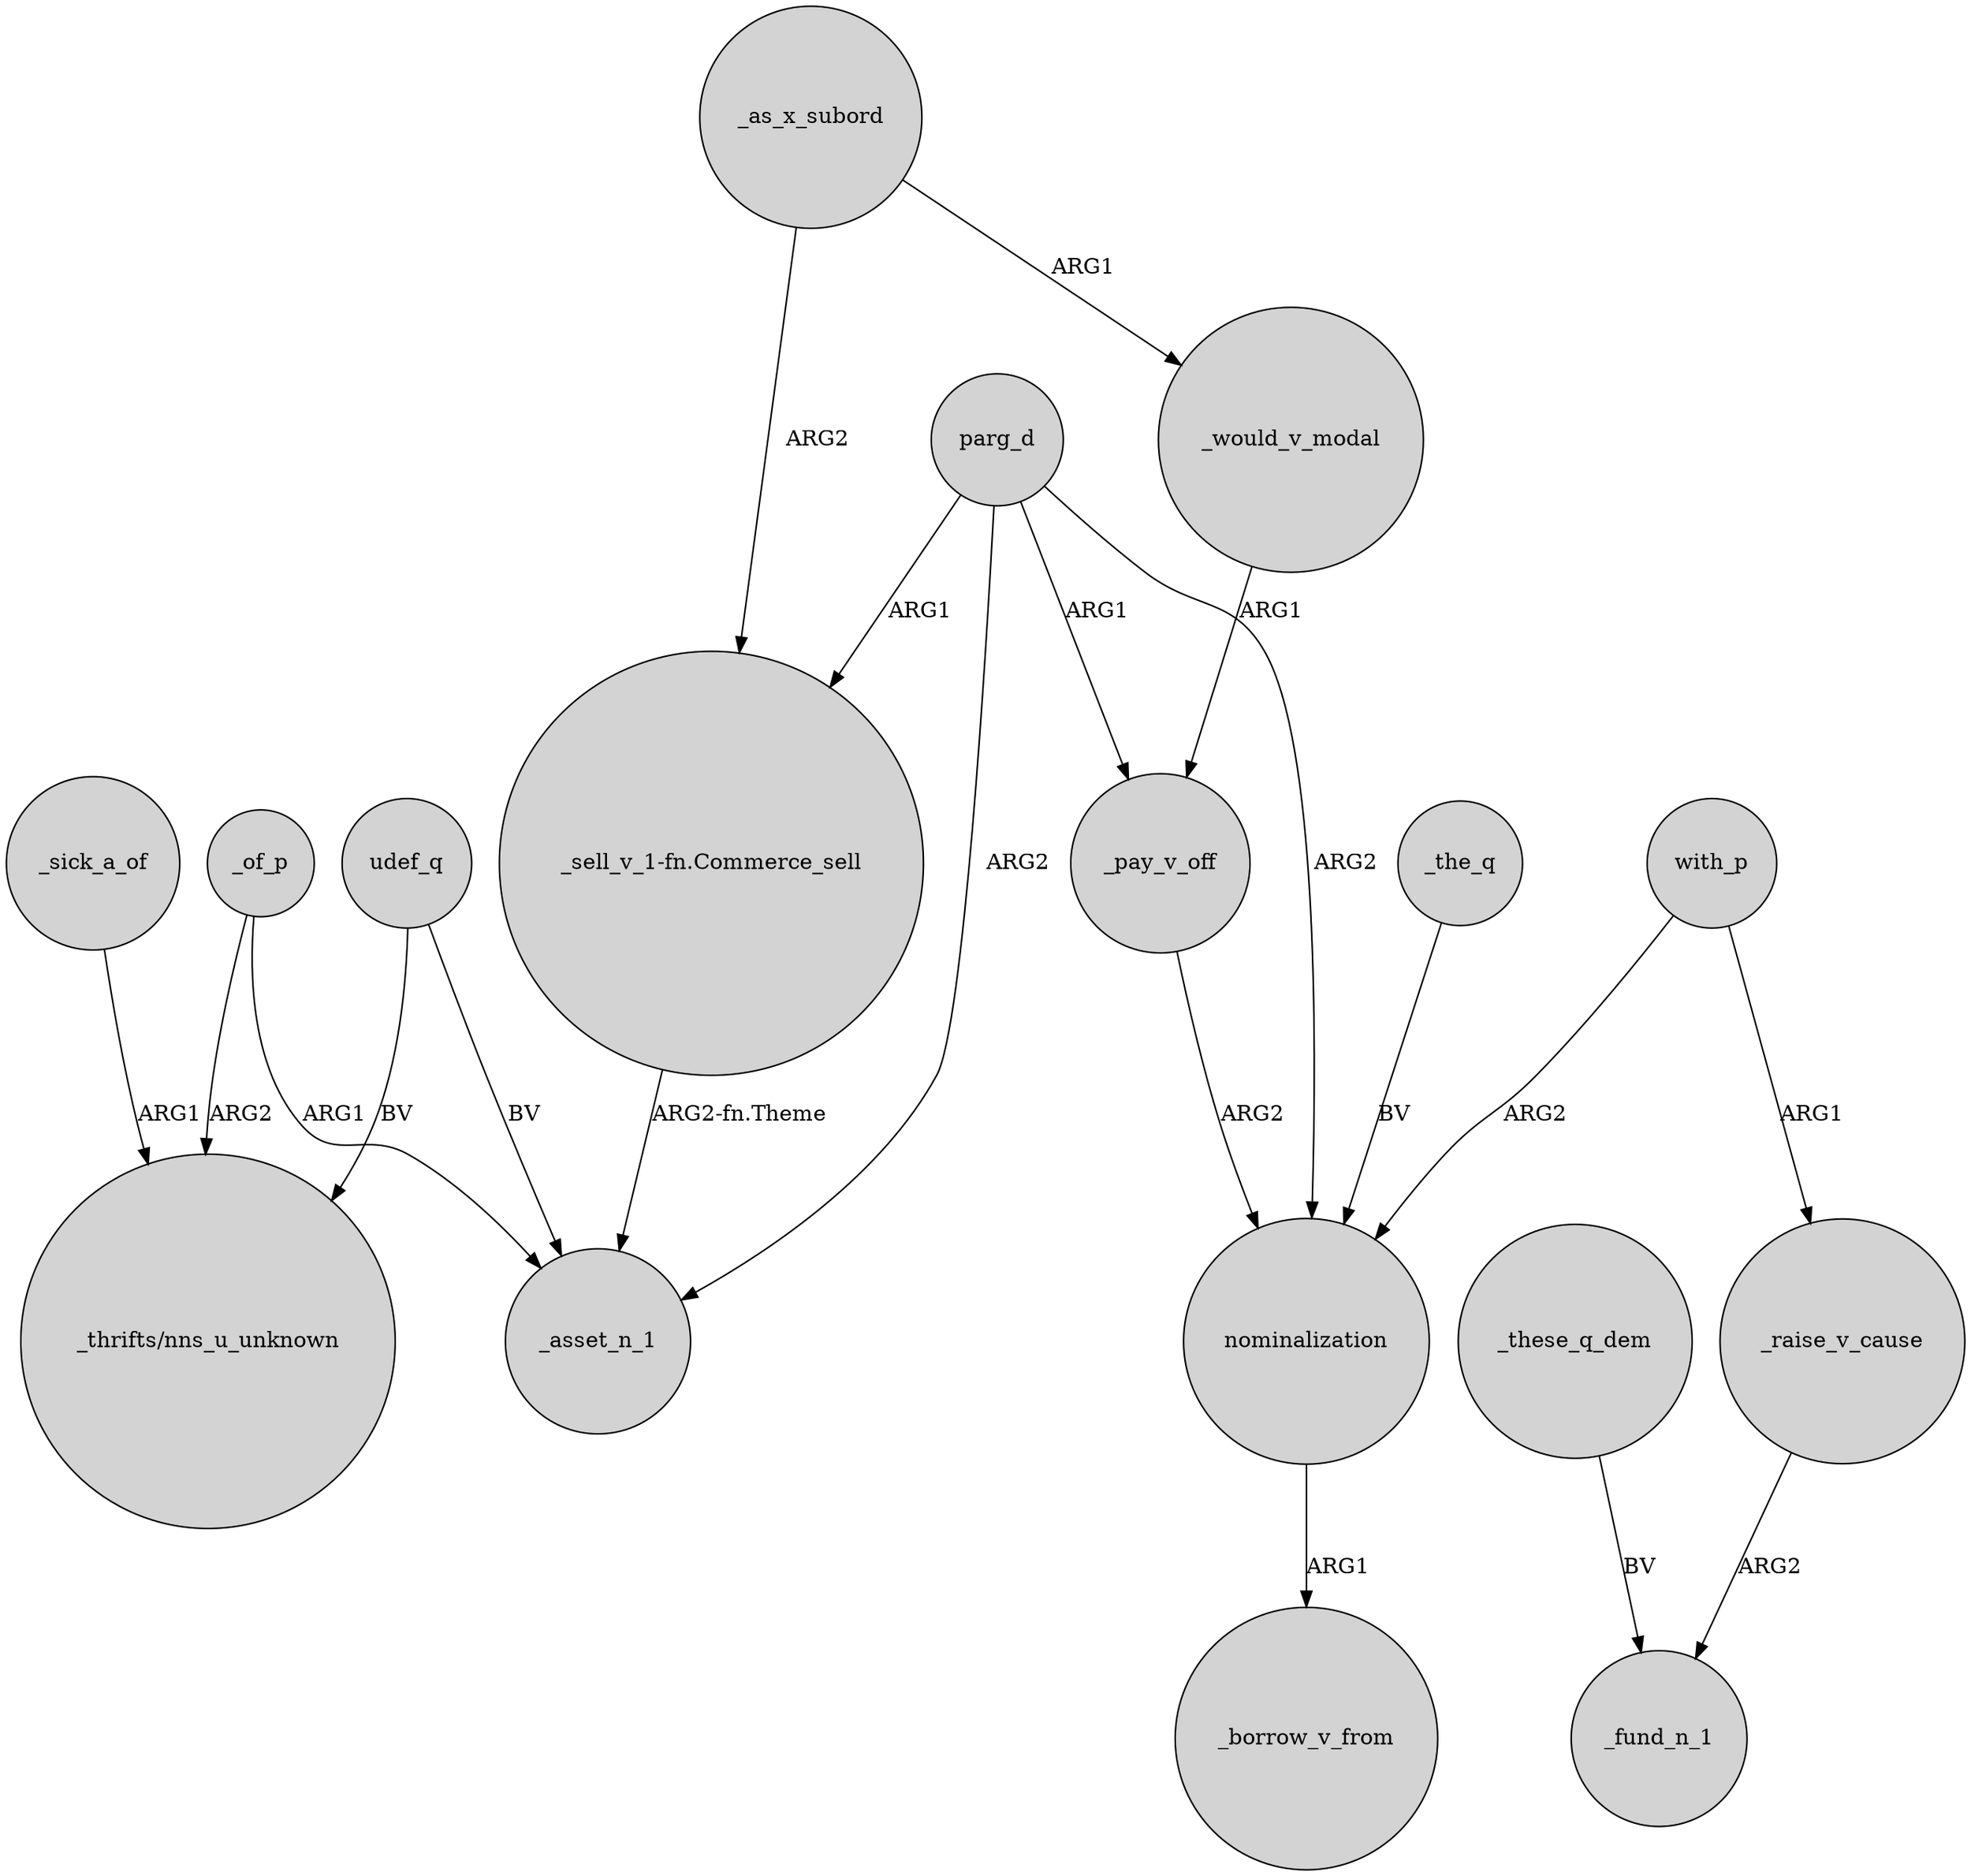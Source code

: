 digraph {
	node [shape=circle style=filled]
	udef_q -> "_thrifts/nns_u_unknown" [label=BV]
	with_p -> _raise_v_cause [label=ARG1]
	nominalization -> _borrow_v_from [label=ARG1]
	parg_d -> _pay_v_off [label=ARG1]
	parg_d -> "_sell_v_1-fn.Commerce_sell" [label=ARG1]
	_would_v_modal -> _pay_v_off [label=ARG1]
	_sick_a_of -> "_thrifts/nns_u_unknown" [label=ARG1]
	udef_q -> _asset_n_1 [label=BV]
	"_sell_v_1-fn.Commerce_sell" -> _asset_n_1 [label="ARG2-fn.Theme"]
	_raise_v_cause -> _fund_n_1 [label=ARG2]
	parg_d -> nominalization [label=ARG2]
	_of_p -> _asset_n_1 [label=ARG1]
	_of_p -> "_thrifts/nns_u_unknown" [label=ARG2]
	_as_x_subord -> "_sell_v_1-fn.Commerce_sell" [label=ARG2]
	_pay_v_off -> nominalization [label=ARG2]
	_these_q_dem -> _fund_n_1 [label=BV]
	parg_d -> _asset_n_1 [label=ARG2]
	_as_x_subord -> _would_v_modal [label=ARG1]
	with_p -> nominalization [label=ARG2]
	_the_q -> nominalization [label=BV]
}
